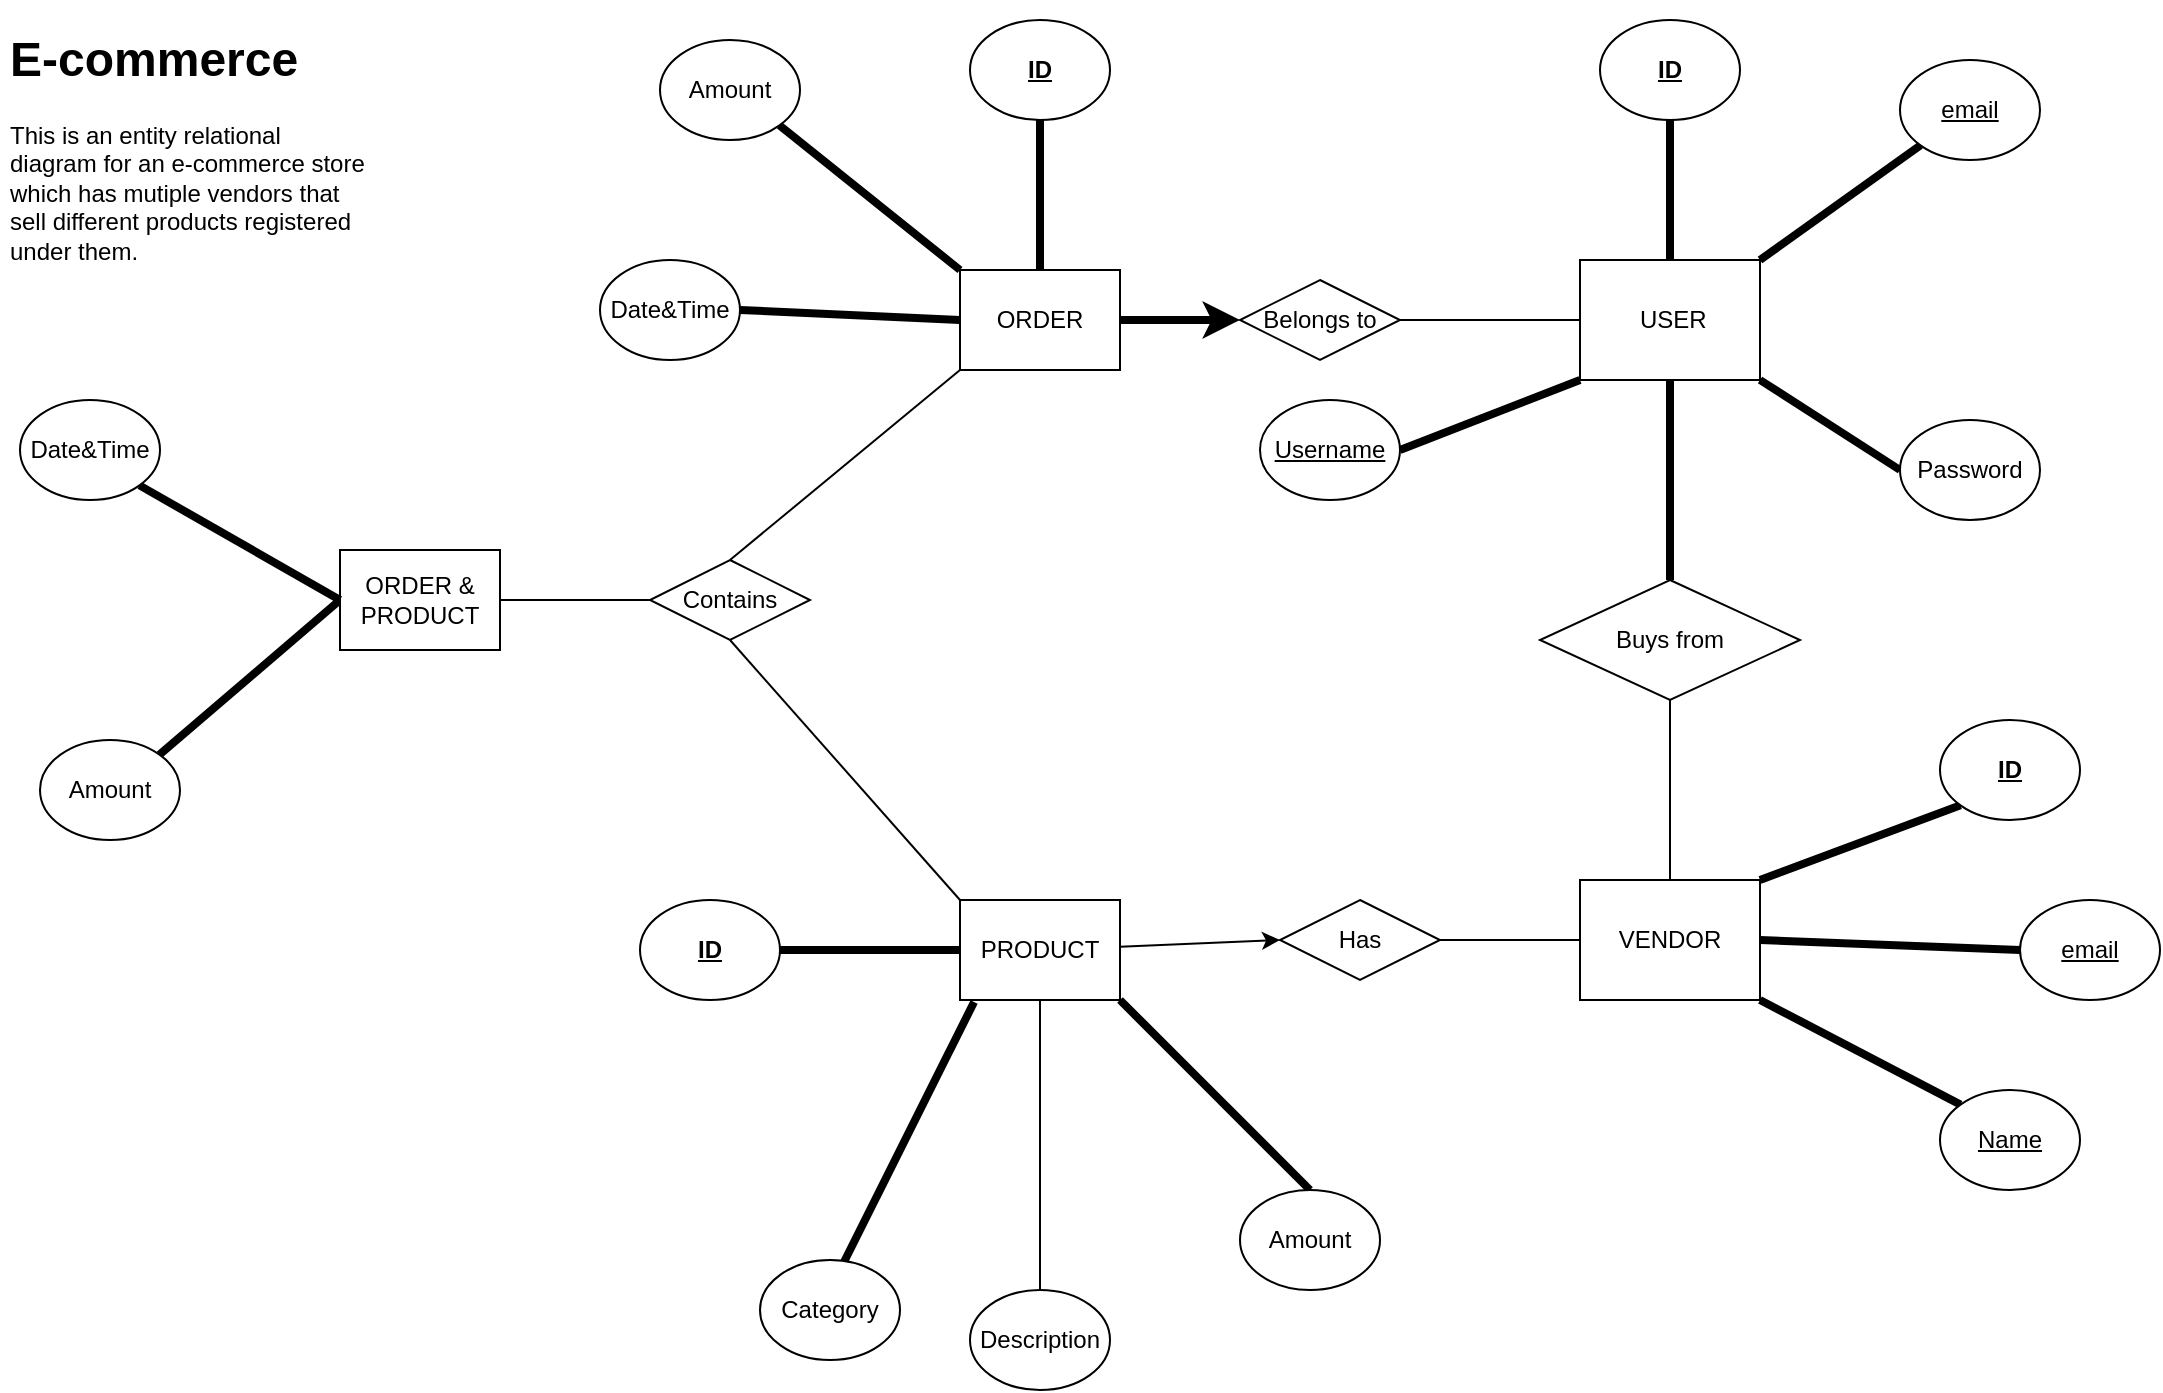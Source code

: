<mxfile>
    <diagram id="dDtyJFevmBOFehciIluX" name="Page-1">
        <mxGraphModel dx="1477" dy="1816" grid="1" gridSize="10" guides="1" tooltips="1" connect="1" arrows="1" fold="1" page="1" pageScale="1" pageWidth="827" pageHeight="1169" math="0" shadow="0">
            <root>
                <mxCell id="0"/>
                <mxCell id="1" parent="0"/>
                <mxCell id="18" style="edgeStyle=none;html=1;exitX=0.5;exitY=1;exitDx=0;exitDy=0;entryX=0.5;entryY=0;entryDx=0;entryDy=0;endArrow=none;endFill=0;strokeWidth=4;" parent="1" source="2" target="17" edge="1">
                    <mxGeometry relative="1" as="geometry"/>
                </mxCell>
                <mxCell id="27" style="edgeStyle=none;html=1;exitX=0;exitY=0.5;exitDx=0;exitDy=0;entryX=1;entryY=0.5;entryDx=0;entryDy=0;endArrow=none;endFill=0;" parent="1" source="2" target="26" edge="1">
                    <mxGeometry relative="1" as="geometry"/>
                </mxCell>
                <mxCell id="2" value="&amp;nbsp;USER" style="rounded=0;whiteSpace=wrap;html=1;" parent="1" vertex="1">
                    <mxGeometry x="270" y="120" width="90" height="60" as="geometry"/>
                </mxCell>
                <mxCell id="35" style="edgeStyle=none;html=1;exitX=0;exitY=0.5;exitDx=0;exitDy=0;entryX=1;entryY=0.5;entryDx=0;entryDy=0;endArrow=none;endFill=0;" parent="1" source="3" target="34" edge="1">
                    <mxGeometry relative="1" as="geometry"/>
                </mxCell>
                <mxCell id="60" style="edgeStyle=none;html=1;exitX=1;exitY=0.5;exitDx=0;exitDy=0;entryX=0;entryY=0.5;entryDx=0;entryDy=0;endArrow=none;endFill=0;strokeWidth=4;" parent="1" source="3" target="59" edge="1">
                    <mxGeometry relative="1" as="geometry"/>
                </mxCell>
                <mxCell id="3" value="VENDOR" style="rounded=0;whiteSpace=wrap;html=1;" parent="1" vertex="1">
                    <mxGeometry x="270" y="430" width="90" height="60" as="geometry"/>
                </mxCell>
                <mxCell id="4" value="&lt;h1&gt;E-commerce&amp;nbsp;&lt;/h1&gt;&lt;p&gt;This is an entity relational diagram for an e-commerce store which has mutiple vendors that sell different products registered under them.&lt;/p&gt;" style="text;html=1;strokeColor=none;fillColor=none;spacing=5;spacingTop=-20;whiteSpace=wrap;overflow=hidden;rounded=0;" parent="1" vertex="1">
                    <mxGeometry x="-520" width="190" height="120" as="geometry"/>
                </mxCell>
                <mxCell id="13" style="edgeStyle=none;html=1;exitX=0;exitY=1;exitDx=0;exitDy=0;entryX=1;entryY=0;entryDx=0;entryDy=0;endArrow=none;endFill=0;endSize=6;strokeWidth=4;" parent="1" source="5" target="2" edge="1">
                    <mxGeometry relative="1" as="geometry"/>
                </mxCell>
                <mxCell id="5" value="&lt;u&gt;email&lt;/u&gt;" style="ellipse;whiteSpace=wrap;html=1;" parent="1" vertex="1">
                    <mxGeometry x="430" y="20" width="70" height="50" as="geometry"/>
                </mxCell>
                <mxCell id="14" style="edgeStyle=none;html=1;exitX=0.5;exitY=1;exitDx=0;exitDy=0;entryX=0.5;entryY=0;entryDx=0;entryDy=0;endArrow=none;endFill=0;strokeWidth=4;" parent="1" source="6" target="2" edge="1">
                    <mxGeometry relative="1" as="geometry"/>
                </mxCell>
                <mxCell id="6" value="&lt;b&gt;&lt;u&gt;ID&lt;/u&gt;&lt;/b&gt;" style="ellipse;whiteSpace=wrap;html=1;" parent="1" vertex="1">
                    <mxGeometry x="280" width="70" height="50" as="geometry"/>
                </mxCell>
                <mxCell id="20" style="edgeStyle=none;html=1;exitX=0;exitY=0;exitDx=0;exitDy=0;entryX=1;entryY=1;entryDx=0;entryDy=0;strokeWidth=4;endArrow=none;endFill=0;endSize=6;" parent="1" source="7" target="3" edge="1">
                    <mxGeometry relative="1" as="geometry"/>
                </mxCell>
                <mxCell id="7" value="&lt;u&gt;Name&lt;/u&gt;" style="ellipse;whiteSpace=wrap;html=1;" parent="1" vertex="1">
                    <mxGeometry x="450" y="535" width="70" height="50" as="geometry"/>
                </mxCell>
                <mxCell id="22" style="edgeStyle=none;html=1;exitX=0;exitY=1;exitDx=0;exitDy=0;entryX=1;entryY=0;entryDx=0;entryDy=0;strokeWidth=4;endArrow=none;endFill=0;endSize=6;" parent="1" source="8" target="3" edge="1">
                    <mxGeometry relative="1" as="geometry"/>
                </mxCell>
                <mxCell id="8" value="&lt;b&gt;&lt;u&gt;ID&lt;/u&gt;&lt;/b&gt;" style="ellipse;whiteSpace=wrap;html=1;" parent="1" vertex="1">
                    <mxGeometry x="450" y="350" width="70" height="50" as="geometry"/>
                </mxCell>
                <mxCell id="15" style="edgeStyle=none;html=1;exitX=1;exitY=0.5;exitDx=0;exitDy=0;entryX=0;entryY=1;entryDx=0;entryDy=0;endArrow=none;endFill=0;strokeWidth=4;" parent="1" source="11" target="2" edge="1">
                    <mxGeometry relative="1" as="geometry"/>
                </mxCell>
                <mxCell id="11" value="&lt;u&gt;Username&lt;span style=&quot;color: rgba(0, 0, 0, 0); font-family: monospace; font-size: 0px; text-align: start;&quot;&gt;%3CmxGraphModel%3E%3Croot%3E%3CmxCell%20id%3D%220%22%2F%3E%3CmxCell%20id%3D%221%22%20parent%3D%220%22%2F%3E%3CmxCell%20id%3D%222%22%20value%3D%22%22%20style%3D%22ellipse%3BwhiteSpace%3Dwrap%3Bhtml%3D1%3B%22%20vertex%3D%221%22%20parent%3D%221%22%3E%3CmxGeometry%20x%3D%22379%22%20y%3D%2210%22%20width%3D%2270%22%20height%3D%2250%22%20as%3D%22geometry%22%2F%3E%3C%2FmxCell%3E%3C%2Froot%3E%3C%2FmxGraphModel%3E&lt;/span&gt;&lt;/u&gt;" style="ellipse;whiteSpace=wrap;html=1;" parent="1" vertex="1">
                    <mxGeometry x="110" y="190" width="70" height="50" as="geometry"/>
                </mxCell>
                <mxCell id="16" style="edgeStyle=none;html=1;exitX=0;exitY=0.5;exitDx=0;exitDy=0;entryX=1;entryY=1;entryDx=0;entryDy=0;endArrow=none;endFill=0;strokeWidth=4;" parent="1" source="12" target="2" edge="1">
                    <mxGeometry relative="1" as="geometry"/>
                </mxCell>
                <mxCell id="12" value="Password" style="ellipse;whiteSpace=wrap;html=1;" parent="1" vertex="1">
                    <mxGeometry x="430" y="200" width="70" height="50" as="geometry"/>
                </mxCell>
                <mxCell id="19" style="edgeStyle=none;html=1;exitX=0.5;exitY=1;exitDx=0;exitDy=0;entryX=0.5;entryY=0;entryDx=0;entryDy=0;endArrow=none;endFill=0;" parent="1" source="17" target="3" edge="1">
                    <mxGeometry relative="1" as="geometry"/>
                </mxCell>
                <mxCell id="17" value="Buys from" style="rhombus;whiteSpace=wrap;html=1;" parent="1" vertex="1">
                    <mxGeometry x="250" y="280" width="130" height="60" as="geometry"/>
                </mxCell>
                <mxCell id="51" style="edgeStyle=none;html=1;exitX=1;exitY=0.5;exitDx=0;exitDy=0;strokeWidth=4;endArrow=classic;endFill=1;" parent="1" source="23" target="26" edge="1">
                    <mxGeometry relative="1" as="geometry"/>
                </mxCell>
                <mxCell id="56" style="edgeStyle=none;html=1;exitX=0;exitY=1;exitDx=0;exitDy=0;entryX=0.5;entryY=0;entryDx=0;entryDy=0;endArrow=none;endFill=0;" parent="1" source="23" target="57" edge="1">
                    <mxGeometry relative="1" as="geometry"/>
                </mxCell>
                <mxCell id="23" value="ORDER" style="rounded=0;whiteSpace=wrap;html=1;strokeWidth=1;" parent="1" vertex="1">
                    <mxGeometry x="-40" y="125" width="80" height="50" as="geometry"/>
                </mxCell>
                <mxCell id="45" style="edgeStyle=none;html=1;exitX=1;exitY=1;exitDx=0;exitDy=0;entryX=0.5;entryY=0;entryDx=0;entryDy=0;strokeWidth=4;endArrow=none;endFill=0;" parent="1" source="24" target="44" edge="1">
                    <mxGeometry relative="1" as="geometry"/>
                </mxCell>
                <mxCell id="52" style="edgeStyle=none;html=1;entryX=0;entryY=0.5;entryDx=0;entryDy=0;strokeWidth=1;endArrow=classic;endFill=1;" parent="1" source="24" target="34" edge="1">
                    <mxGeometry relative="1" as="geometry"/>
                </mxCell>
                <mxCell id="55" style="edgeStyle=none;html=1;exitX=0;exitY=0;exitDx=0;exitDy=0;entryX=0.5;entryY=1;entryDx=0;entryDy=0;endArrow=none;endFill=0;" parent="1" source="24" target="57" edge="1">
                    <mxGeometry relative="1" as="geometry"/>
                </mxCell>
                <mxCell id="24" value="PRODUCT" style="rounded=0;whiteSpace=wrap;html=1;strokeWidth=1;" parent="1" vertex="1">
                    <mxGeometry x="-40" y="440" width="80" height="50" as="geometry"/>
                </mxCell>
                <mxCell id="26" value="Belongs to" style="rhombus;whiteSpace=wrap;html=1;" parent="1" vertex="1">
                    <mxGeometry x="100" y="130" width="80" height="40" as="geometry"/>
                </mxCell>
                <mxCell id="49" style="edgeStyle=none;html=1;exitX=0.5;exitY=1;exitDx=0;exitDy=0;strokeWidth=4;endArrow=none;endFill=0;entryX=0.5;entryY=0;entryDx=0;entryDy=0;" parent="1" source="32" target="23" edge="1">
                    <mxGeometry relative="1" as="geometry">
                        <mxPoint y="120" as="targetPoint"/>
                    </mxGeometry>
                </mxCell>
                <mxCell id="32" value="&lt;b&gt;&lt;u&gt;ID&lt;/u&gt;&lt;/b&gt;" style="ellipse;whiteSpace=wrap;html=1;" parent="1" vertex="1">
                    <mxGeometry x="-35" width="70" height="50" as="geometry"/>
                </mxCell>
                <mxCell id="48" style="edgeStyle=none;html=1;exitX=1;exitY=1;exitDx=0;exitDy=0;strokeWidth=4;endArrow=none;endFill=0;entryX=0;entryY=0;entryDx=0;entryDy=0;" parent="1" source="33" target="23" edge="1">
                    <mxGeometry relative="1" as="geometry">
                        <mxPoint x="-40" y="140" as="targetPoint"/>
                    </mxGeometry>
                </mxCell>
                <mxCell id="33" value="Amount" style="ellipse;whiteSpace=wrap;html=1;" parent="1" vertex="1">
                    <mxGeometry x="-190" y="10" width="70" height="50" as="geometry"/>
                </mxCell>
                <mxCell id="34" value="Has" style="rhombus;whiteSpace=wrap;html=1;" parent="1" vertex="1">
                    <mxGeometry x="120" y="440" width="80" height="40" as="geometry"/>
                </mxCell>
                <mxCell id="43" style="edgeStyle=none;html=1;exitX=0.5;exitY=0;exitDx=0;exitDy=0;entryX=0.5;entryY=1;entryDx=0;entryDy=0;endArrow=none;endFill=0;" parent="1" source="37" target="24" edge="1">
                    <mxGeometry relative="1" as="geometry"/>
                </mxCell>
                <mxCell id="37" value="Description" style="ellipse;whiteSpace=wrap;html=1;" parent="1" vertex="1">
                    <mxGeometry x="-35" y="635" width="70" height="50" as="geometry"/>
                </mxCell>
                <mxCell id="41" style="edgeStyle=none;html=1;exitX=1;exitY=0.5;exitDx=0;exitDy=0;endArrow=none;endFill=0;strokeWidth=4;entryX=0;entryY=0.5;entryDx=0;entryDy=0;" parent="1" source="39" target="24" edge="1">
                    <mxGeometry relative="1" as="geometry">
                        <mxPoint x="-50" y="460" as="targetPoint"/>
                    </mxGeometry>
                </mxCell>
                <mxCell id="39" value="&lt;b&gt;&lt;u&gt;ID&lt;/u&gt;&lt;/b&gt;" style="ellipse;whiteSpace=wrap;html=1;" parent="1" vertex="1">
                    <mxGeometry x="-200" y="440" width="70" height="50" as="geometry"/>
                </mxCell>
                <mxCell id="42" style="edgeStyle=none;html=1;exitX=0.6;exitY=0.02;exitDx=0;exitDy=0;entryX=0.088;entryY=1.02;entryDx=0;entryDy=0;endArrow=none;endFill=0;strokeWidth=4;exitPerimeter=0;entryPerimeter=0;" parent="1" source="40" target="24" edge="1">
                    <mxGeometry relative="1" as="geometry"/>
                </mxCell>
                <mxCell id="40" value="Category" style="ellipse;whiteSpace=wrap;html=1;" parent="1" vertex="1">
                    <mxGeometry x="-140" y="620" width="70" height="50" as="geometry"/>
                </mxCell>
                <mxCell id="44" value="Amount" style="ellipse;whiteSpace=wrap;html=1;" parent="1" vertex="1">
                    <mxGeometry x="100" y="585" width="70" height="50" as="geometry"/>
                </mxCell>
                <mxCell id="47" style="edgeStyle=none;html=1;exitX=1;exitY=0.5;exitDx=0;exitDy=0;entryX=0;entryY=0.5;entryDx=0;entryDy=0;strokeWidth=4;endArrow=none;endFill=0;" parent="1" source="46" target="23" edge="1">
                    <mxGeometry relative="1" as="geometry"/>
                </mxCell>
                <mxCell id="46" value="Date&amp;amp;Time" style="ellipse;whiteSpace=wrap;html=1;" parent="1" vertex="1">
                    <mxGeometry x="-220" y="120" width="70" height="50" as="geometry"/>
                </mxCell>
                <mxCell id="69" style="edgeStyle=none;html=1;exitX=0;exitY=0.5;exitDx=0;exitDy=0;entryX=1;entryY=0;entryDx=0;entryDy=0;strokeWidth=4;endArrow=none;endFill=0;" parent="1" source="54" target="68" edge="1">
                    <mxGeometry relative="1" as="geometry"/>
                </mxCell>
                <mxCell id="54" value="ORDER &amp;amp; PRODUCT" style="rounded=0;whiteSpace=wrap;html=1;strokeWidth=1;" parent="1" vertex="1">
                    <mxGeometry x="-350" y="265" width="80" height="50" as="geometry"/>
                </mxCell>
                <mxCell id="58" style="edgeStyle=none;html=1;exitX=0;exitY=0.5;exitDx=0;exitDy=0;entryX=1;entryY=0.5;entryDx=0;entryDy=0;endArrow=none;endFill=0;" parent="1" source="57" target="54" edge="1">
                    <mxGeometry relative="1" as="geometry"/>
                </mxCell>
                <mxCell id="57" value="Contains" style="rhombus;whiteSpace=wrap;html=1;" parent="1" vertex="1">
                    <mxGeometry x="-195" y="270" width="80" height="40" as="geometry"/>
                </mxCell>
                <mxCell id="59" value="&lt;u&gt;email&lt;/u&gt;" style="ellipse;whiteSpace=wrap;html=1;" parent="1" vertex="1">
                    <mxGeometry x="490" y="440" width="70" height="50" as="geometry"/>
                </mxCell>
                <mxCell id="67" style="edgeStyle=none;html=1;exitX=1;exitY=1;exitDx=0;exitDy=0;entryX=0;entryY=0.5;entryDx=0;entryDy=0;strokeWidth=4;endArrow=none;endFill=0;" parent="1" source="61" target="54" edge="1">
                    <mxGeometry relative="1" as="geometry"/>
                </mxCell>
                <mxCell id="61" value="Date&amp;amp;Time" style="ellipse;whiteSpace=wrap;html=1;" parent="1" vertex="1">
                    <mxGeometry x="-510" y="190" width="70" height="50" as="geometry"/>
                </mxCell>
                <mxCell id="68" value="Amount" style="ellipse;whiteSpace=wrap;html=1;" parent="1" vertex="1">
                    <mxGeometry x="-500" y="360" width="70" height="50" as="geometry"/>
                </mxCell>
            </root>
        </mxGraphModel>
    </diagram>
</mxfile>